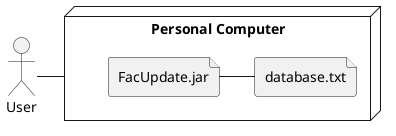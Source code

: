 @startuml DeploymentDiagram
actor User
node PC as "Personal Computer" {
    file FacUpdate.jar
    file database.txt
}
User - PC

FacUpdate.jar - database.txt
@enduml